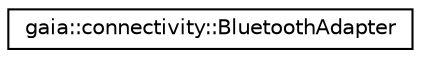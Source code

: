 digraph G
{
  edge [fontname="Helvetica",fontsize="10",labelfontname="Helvetica",labelfontsize="10"];
  node [fontname="Helvetica",fontsize="10",shape=record];
  rankdir=LR;
  Node1 [label="gaia::connectivity::BluetoothAdapter",height=0.2,width=0.4,color="black", fillcolor="white", style="filled",URL="$d5/dee/classgaia_1_1connectivity_1_1_bluetooth_adapter.html",tooltip="Represents the local device Bluetooth adapter."];
}
